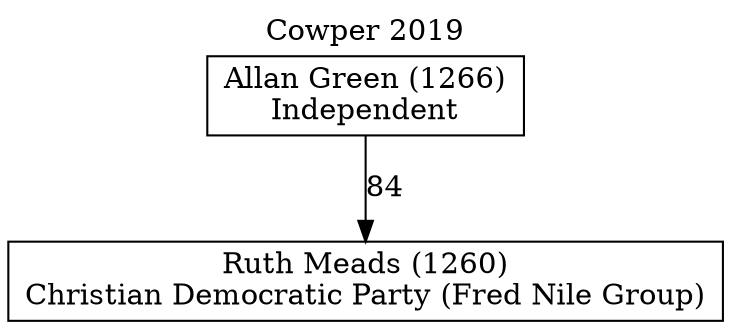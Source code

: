 // House preference flow
digraph "Ruth Meads (1260)_Cowper_2019" {
	graph [label="Cowper 2019" labelloc=t mclimit=10]
	node [shape=box]
	"Ruth Meads (1260)" [label="Ruth Meads (1260)
Christian Democratic Party (Fred Nile Group)"]
	"Allan Green (1266)" [label="Allan Green (1266)
Independent"]
	"Allan Green (1266)" -> "Ruth Meads (1260)" [label=84]
}

